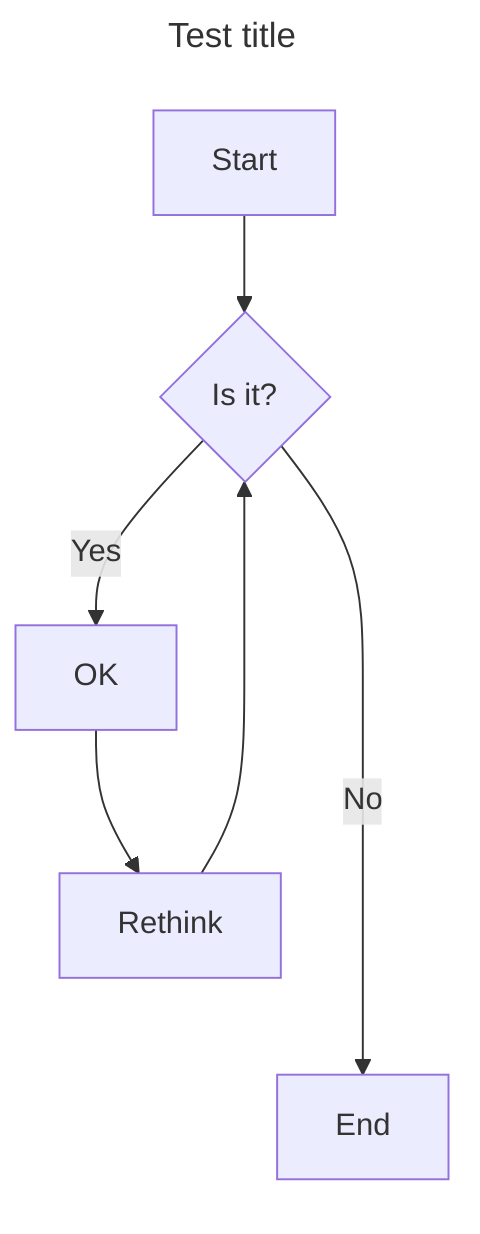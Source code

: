---
title: Test title
---
flowchart TD
    A[Start] --> B{Is it?}
    B -- Yes --> C[OK]
    C --> D[Rethink]
    D --> B
    B -- No ----> E[End]